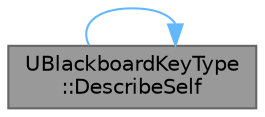 digraph "UBlackboardKeyType::DescribeSelf"
{
 // INTERACTIVE_SVG=YES
 // LATEX_PDF_SIZE
  bgcolor="transparent";
  edge [fontname=Helvetica,fontsize=10,labelfontname=Helvetica,labelfontsize=10];
  node [fontname=Helvetica,fontsize=10,shape=box,height=0.2,width=0.4];
  rankdir="LR";
  Node1 [id="Node000001",label="UBlackboardKeyType\l::DescribeSelf",height=0.2,width=0.4,color="gray40", fillcolor="grey60", style="filled", fontcolor="black",tooltip="description of params for property view"];
  Node1 -> Node1 [id="edge1_Node000001_Node000001",color="steelblue1",style="solid",tooltip=" "];
}
